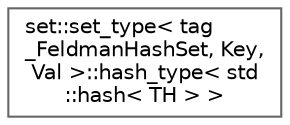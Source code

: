 digraph "类继承关系图"
{
 // LATEX_PDF_SIZE
  bgcolor="transparent";
  edge [fontname=Helvetica,fontsize=10,labelfontname=Helvetica,labelfontsize=10];
  node [fontname=Helvetica,fontsize=10,shape=box,height=0.2,width=0.4];
  rankdir="LR";
  Node0 [id="Node000000",label="set::set_type\< tag\l_FeldmanHashSet, Key,\l Val \>::hash_type\< std\l::hash\< TH \> \>",height=0.2,width=0.4,color="grey40", fillcolor="white", style="filled",URL="$structset_1_1set__type_3_01tag___feldman_hash_set_00_01_key_00_01_val_01_4_1_1hash__type_3_01std_1_1hash_3_01_t_h_01_4_01_4.html",tooltip=" "];
}
